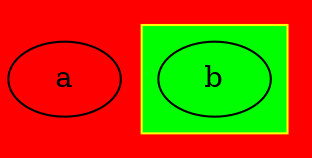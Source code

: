 digraph {
    bgcolor=red
    color=blue
    a

    subgraph cluster_green {
        bgcolor=green
        color=yellow
        b
    }
}
